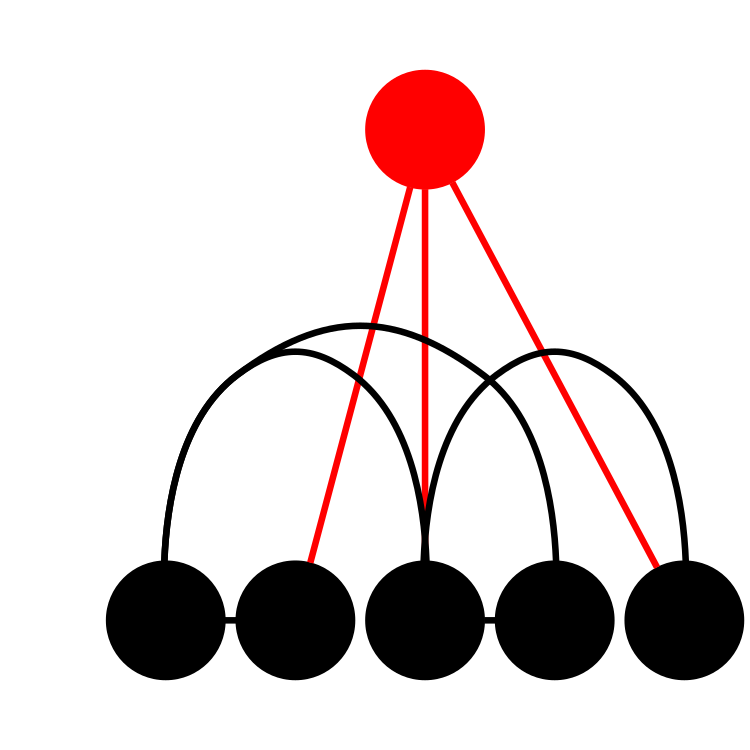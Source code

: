 graph "MULTITRAIT_example1"{
   graph [nodesep=0.1];
   graph [ranksep=1];
   graph [size=5];
   graph [ratio=fill];
   node [style=filled];
   node [fontcolor=white];
   node [fixedsize=true];
   subgraph colors_labels {
      node[style=invis];edge[style=invis]
      Red -- Black;
   }
   {rank=same;Red;"0:1";}
   {rank=same;Black;"0:0";"1:0";"1:1";"2:0";"2:1";}

    "0:0" [color="#000000" shape=circle width=1 fontsize=20.0 label=""];
    "0:1" [color="#FF0000" shape=circle width=1 fontsize=20.0 label=""];
    "1:0" [color="#000000" shape=circle width=1 fontsize=20.0 label=""];
    "1:1" [color="#000000" shape=circle width=1 fontsize=20.0 label=""];
    "2:0" [color="#000000" shape=circle width=1 fontsize=20.0 label=""];
    "2:1" [color="#000000" shape=circle width=1 fontsize=20.0 label=""];
   "0:0" -- "1:0" [color="#000000" penwidth=4];
   "0:0" -- "1:1" [color="#000000" penwidth=4];
   "0:0" -- "2:1" [color="#000000" penwidth=4];
   "0:1" -- "1:0" [color="#FF0000" penwidth=4];
   "0:1" -- "1:1" [color="#FF0000" penwidth=4];
   "0:1" -- "2:0" [color="#FF0000" penwidth=4];
   "1:0" -- "2:0" [color="#000000" penwidth=4];
   "1:0" -- "2:1" [color="#000000" penwidth=4];
}

